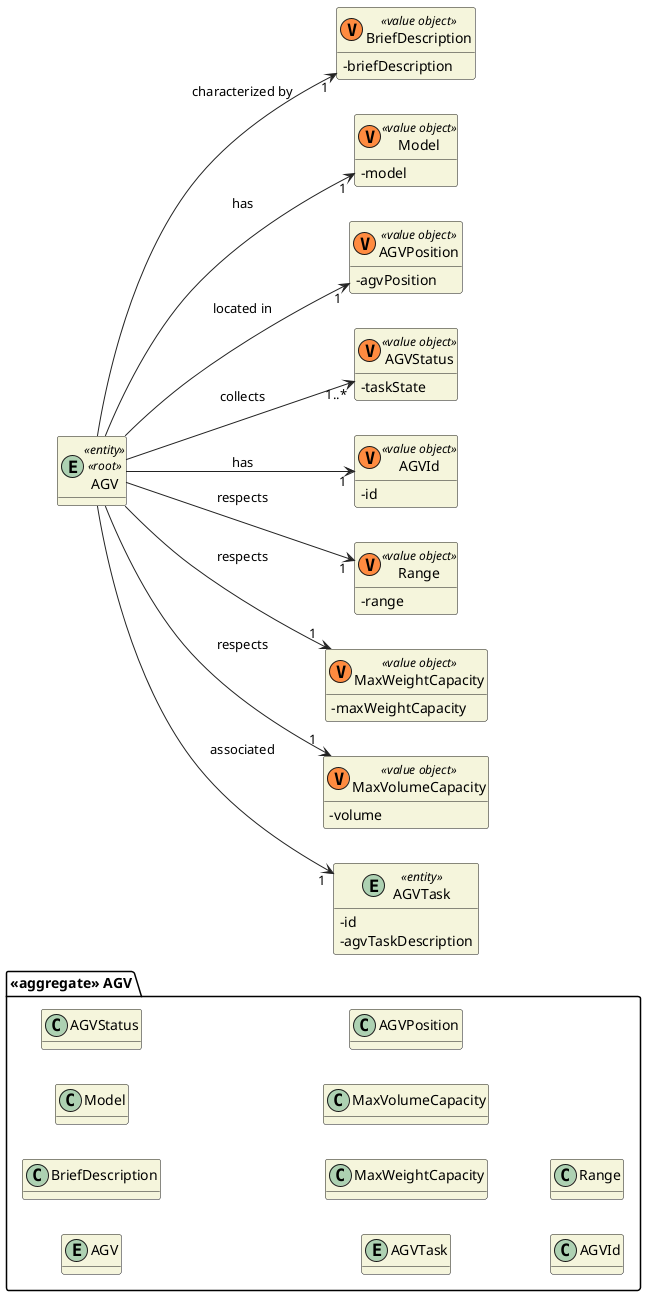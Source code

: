 @startuml
'https://plantuml.com/sequence-diagram

hide methods
left to right direction
skinparam classAttributeIconSize 0
skinparam classBackgroundColor beige
skinparam ArrowColor #222222

package "<<aggregate>> AGV" {
    entity AGV
    class BriefDescription
    class Model
    class AGVStatus
    entity AGVTask
    class MaxWeightCapacity
    class MaxVolumeCapacity
    class AGVPosition
    class AGVId
    class Range
}

entity AGV <<entity>> <<root>> {}

class BriefDescription <<(V,#FF8B40) value object>> {
-briefDescription
}

class Model <<(V,#FF8B40) value object>> {
-model
}

class AGVPosition <<(V,#FF8B40) value object>> {
-agvPosition
}

class AGVStatus<<(V,#FF8B40) value object>> {
    -taskState
}

class AGVId <<(V,#FF8B40) value object>> {
-id
}

class Range <<(V,#FF8B40) value object>> {
-range
}

class MaxWeightCapacity <<(V,#FF8B40) value object>> {
-maxWeightCapacity
}

class MaxVolumeCapacity <<(V,#FF8B40) value object>> {
-volume
}

entity AGVTask <<entity>> {
    -id
    -agvTaskDescription
}




AGV --> "1" AGVId : has
AGV --> "1..*" AGVStatus : collects
AGV --> "1" Range : respects
AGV --> "1" Model : has
AGV --> "1" BriefDescription : characterized by
AGV --> "1" MaxWeightCapacity : respects
AGV --> "1" MaxVolumeCapacity : respects
AGV --> "1" AGVPosition : located in
AGV --> "1" AGVTask : associated


@enduml